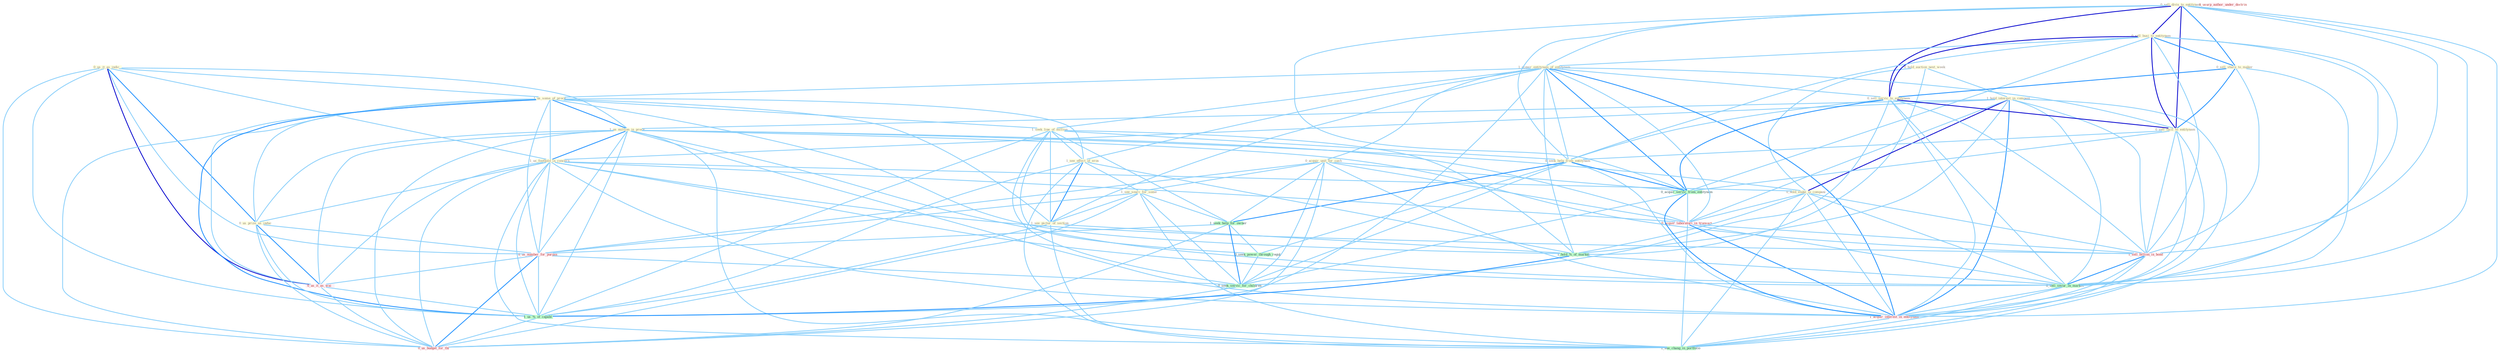 Graph G{ 
    node
    [shape=polygon,style=filled,width=.5,height=.06,color="#BDFCC9",fixedsize=true,fontsize=4,
    fontcolor="#2f4f4f"];
    {node
    [color="#ffffe0", fontcolor="#8b7d6b"] "0_hold_auction_next_week " "0_sell_divis_to_entitynam " "1_hold_interest_in_compani " "0_sell_busi_to_entitynam " "1_acquir_entitynam_of_entitynam " "0_sell_share_to_maker " "0_us_it_as_indic " "0_sell_servic_to_entitynam " "1_us_some_of_proce " "1_us_million_in_proce " "1_us_foothold_in_concern " "0_acquir_unit_for_cash " "0_sell_facil_to_entitynam " "1_seek_line_of_million " "0_seek_help_from_entitynam " "1_see_effect_of_eros " "1_see_sourc_for_some " "0_us_prize_as_induc " "1_see_pictur_of_section " "0_hold_stake_in_compani "}
{node [color="#fff0f5", fontcolor="#b22222"] "0_us_number_for_purpos " "0_acquir_laboratori_in_transact " "1_sell_billion_in_bond " "0_us_it_as_wai " "1_usurp_author_under_doctrin " "1_acquir_interest_in_entitynam " "0_us_budget_for_thi "}
edge [color="#B0E2FF"];

	"0_hold_auction_next_week " -- "1_hold_interest_in_compani " [w="1", color="#87cefa" ];
	"0_hold_auction_next_week " -- "0_hold_stake_in_compani " [w="1", color="#87cefa" ];
	"0_hold_auction_next_week " -- "1_hold_%_of_market " [w="1", color="#87cefa" ];
	"0_sell_divis_to_entitynam " -- "0_sell_busi_to_entitynam " [w="3", color="#0000cd" , len=0.6];
	"0_sell_divis_to_entitynam " -- "1_acquir_entitynam_of_entitynam " [w="1", color="#87cefa" ];
	"0_sell_divis_to_entitynam " -- "0_sell_share_to_maker " [w="2", color="#1e90ff" , len=0.8];
	"0_sell_divis_to_entitynam " -- "0_sell_servic_to_entitynam " [w="3", color="#0000cd" , len=0.6];
	"0_sell_divis_to_entitynam " -- "0_sell_facil_to_entitynam " [w="3", color="#0000cd" , len=0.6];
	"0_sell_divis_to_entitynam " -- "0_seek_help_from_entitynam " [w="1", color="#87cefa" ];
	"0_sell_divis_to_entitynam " -- "0_acquir_servic_from_entitynam " [w="1", color="#87cefa" ];
	"0_sell_divis_to_entitynam " -- "1_sell_billion_in_bond " [w="1", color="#87cefa" ];
	"0_sell_divis_to_entitynam " -- "0_sell_secur_in_market " [w="1", color="#87cefa" ];
	"0_sell_divis_to_entitynam " -- "1_acquir_interest_in_entitynam " [w="1", color="#87cefa" ];
	"1_hold_interest_in_compani " -- "1_us_million_in_proce " [w="1", color="#87cefa" ];
	"1_hold_interest_in_compani " -- "1_us_foothold_in_concern " [w="1", color="#87cefa" ];
	"1_hold_interest_in_compani " -- "0_hold_stake_in_compani " [w="3", color="#0000cd" , len=0.6];
	"1_hold_interest_in_compani " -- "1_hold_%_of_market " [w="1", color="#87cefa" ];
	"1_hold_interest_in_compani " -- "0_acquir_laboratori_in_transact " [w="1", color="#87cefa" ];
	"1_hold_interest_in_compani " -- "1_sell_billion_in_bond " [w="1", color="#87cefa" ];
	"1_hold_interest_in_compani " -- "0_sell_secur_in_market " [w="1", color="#87cefa" ];
	"1_hold_interest_in_compani " -- "1_acquir_interest_in_entitynam " [w="2", color="#1e90ff" , len=0.8];
	"1_hold_interest_in_compani " -- "1_see_chang_in_portfolio " [w="1", color="#87cefa" ];
	"0_sell_busi_to_entitynam " -- "1_acquir_entitynam_of_entitynam " [w="1", color="#87cefa" ];
	"0_sell_busi_to_entitynam " -- "0_sell_share_to_maker " [w="2", color="#1e90ff" , len=0.8];
	"0_sell_busi_to_entitynam " -- "0_sell_servic_to_entitynam " [w="3", color="#0000cd" , len=0.6];
	"0_sell_busi_to_entitynam " -- "0_sell_facil_to_entitynam " [w="3", color="#0000cd" , len=0.6];
	"0_sell_busi_to_entitynam " -- "0_seek_help_from_entitynam " [w="1", color="#87cefa" ];
	"0_sell_busi_to_entitynam " -- "0_acquir_servic_from_entitynam " [w="1", color="#87cefa" ];
	"0_sell_busi_to_entitynam " -- "1_sell_billion_in_bond " [w="1", color="#87cefa" ];
	"0_sell_busi_to_entitynam " -- "0_sell_secur_in_market " [w="1", color="#87cefa" ];
	"0_sell_busi_to_entitynam " -- "1_acquir_interest_in_entitynam " [w="1", color="#87cefa" ];
	"1_acquir_entitynam_of_entitynam " -- "0_sell_servic_to_entitynam " [w="1", color="#87cefa" ];
	"1_acquir_entitynam_of_entitynam " -- "1_us_some_of_proce " [w="1", color="#87cefa" ];
	"1_acquir_entitynam_of_entitynam " -- "0_acquir_unit_for_cash " [w="1", color="#87cefa" ];
	"1_acquir_entitynam_of_entitynam " -- "0_sell_facil_to_entitynam " [w="1", color="#87cefa" ];
	"1_acquir_entitynam_of_entitynam " -- "1_seek_line_of_million " [w="1", color="#87cefa" ];
	"1_acquir_entitynam_of_entitynam " -- "0_seek_help_from_entitynam " [w="1", color="#87cefa" ];
	"1_acquir_entitynam_of_entitynam " -- "1_see_effect_of_eros " [w="1", color="#87cefa" ];
	"1_acquir_entitynam_of_entitynam " -- "1_see_pictur_of_section " [w="1", color="#87cefa" ];
	"1_acquir_entitynam_of_entitynam " -- "0_acquir_servic_from_entitynam " [w="2", color="#1e90ff" , len=0.8];
	"1_acquir_entitynam_of_entitynam " -- "1_hold_%_of_market " [w="1", color="#87cefa" ];
	"1_acquir_entitynam_of_entitynam " -- "0_acquir_laboratori_in_transact " [w="1", color="#87cefa" ];
	"1_acquir_entitynam_of_entitynam " -- "1_us_%_of_capabl " [w="1", color="#87cefa" ];
	"1_acquir_entitynam_of_entitynam " -- "1_acquir_interest_in_entitynam " [w="2", color="#1e90ff" , len=0.8];
	"0_sell_share_to_maker " -- "0_sell_servic_to_entitynam " [w="2", color="#1e90ff" , len=0.8];
	"0_sell_share_to_maker " -- "0_sell_facil_to_entitynam " [w="2", color="#1e90ff" , len=0.8];
	"0_sell_share_to_maker " -- "1_sell_billion_in_bond " [w="1", color="#87cefa" ];
	"0_sell_share_to_maker " -- "0_sell_secur_in_market " [w="1", color="#87cefa" ];
	"0_us_it_as_indic " -- "1_us_some_of_proce " [w="1", color="#87cefa" ];
	"0_us_it_as_indic " -- "1_us_million_in_proce " [w="1", color="#87cefa" ];
	"0_us_it_as_indic " -- "1_us_foothold_in_concern " [w="1", color="#87cefa" ];
	"0_us_it_as_indic " -- "0_us_prize_as_induc " [w="2", color="#1e90ff" , len=0.8];
	"0_us_it_as_indic " -- "0_us_number_for_purpos " [w="1", color="#87cefa" ];
	"0_us_it_as_indic " -- "0_us_it_as_wai " [w="3", color="#0000cd" , len=0.6];
	"0_us_it_as_indic " -- "1_us_%_of_capabl " [w="1", color="#87cefa" ];
	"0_us_it_as_indic " -- "0_us_budget_for_thi " [w="1", color="#87cefa" ];
	"0_sell_servic_to_entitynam " -- "0_sell_facil_to_entitynam " [w="3", color="#0000cd" , len=0.6];
	"0_sell_servic_to_entitynam " -- "0_seek_help_from_entitynam " [w="1", color="#87cefa" ];
	"0_sell_servic_to_entitynam " -- "0_acquir_servic_from_entitynam " [w="2", color="#1e90ff" , len=0.8];
	"0_sell_servic_to_entitynam " -- "1_sell_billion_in_bond " [w="1", color="#87cefa" ];
	"0_sell_servic_to_entitynam " -- "0_sell_secur_in_market " [w="1", color="#87cefa" ];
	"0_sell_servic_to_entitynam " -- "1_acquir_interest_in_entitynam " [w="1", color="#87cefa" ];
	"0_sell_servic_to_entitynam " -- "0_seek_servic_for_children " [w="1", color="#87cefa" ];
	"1_us_some_of_proce " -- "1_us_million_in_proce " [w="2", color="#1e90ff" , len=0.8];
	"1_us_some_of_proce " -- "1_us_foothold_in_concern " [w="1", color="#87cefa" ];
	"1_us_some_of_proce " -- "1_seek_line_of_million " [w="1", color="#87cefa" ];
	"1_us_some_of_proce " -- "1_see_effect_of_eros " [w="1", color="#87cefa" ];
	"1_us_some_of_proce " -- "0_us_prize_as_induc " [w="1", color="#87cefa" ];
	"1_us_some_of_proce " -- "1_see_pictur_of_section " [w="1", color="#87cefa" ];
	"1_us_some_of_proce " -- "1_hold_%_of_market " [w="1", color="#87cefa" ];
	"1_us_some_of_proce " -- "0_us_number_for_purpos " [w="1", color="#87cefa" ];
	"1_us_some_of_proce " -- "0_us_it_as_wai " [w="1", color="#87cefa" ];
	"1_us_some_of_proce " -- "1_us_%_of_capabl " [w="2", color="#1e90ff" , len=0.8];
	"1_us_some_of_proce " -- "0_us_budget_for_thi " [w="1", color="#87cefa" ];
	"1_us_million_in_proce " -- "1_us_foothold_in_concern " [w="2", color="#1e90ff" , len=0.8];
	"1_us_million_in_proce " -- "0_us_prize_as_induc " [w="1", color="#87cefa" ];
	"1_us_million_in_proce " -- "0_hold_stake_in_compani " [w="1", color="#87cefa" ];
	"1_us_million_in_proce " -- "0_us_number_for_purpos " [w="1", color="#87cefa" ];
	"1_us_million_in_proce " -- "0_acquir_laboratori_in_transact " [w="1", color="#87cefa" ];
	"1_us_million_in_proce " -- "1_sell_billion_in_bond " [w="1", color="#87cefa" ];
	"1_us_million_in_proce " -- "0_us_it_as_wai " [w="1", color="#87cefa" ];
	"1_us_million_in_proce " -- "1_us_%_of_capabl " [w="1", color="#87cefa" ];
	"1_us_million_in_proce " -- "0_sell_secur_in_market " [w="1", color="#87cefa" ];
	"1_us_million_in_proce " -- "1_acquir_interest_in_entitynam " [w="1", color="#87cefa" ];
	"1_us_million_in_proce " -- "1_see_chang_in_portfolio " [w="1", color="#87cefa" ];
	"1_us_million_in_proce " -- "0_us_budget_for_thi " [w="1", color="#87cefa" ];
	"1_us_foothold_in_concern " -- "0_us_prize_as_induc " [w="1", color="#87cefa" ];
	"1_us_foothold_in_concern " -- "0_hold_stake_in_compani " [w="1", color="#87cefa" ];
	"1_us_foothold_in_concern " -- "0_us_number_for_purpos " [w="1", color="#87cefa" ];
	"1_us_foothold_in_concern " -- "0_acquir_laboratori_in_transact " [w="1", color="#87cefa" ];
	"1_us_foothold_in_concern " -- "1_sell_billion_in_bond " [w="1", color="#87cefa" ];
	"1_us_foothold_in_concern " -- "0_us_it_as_wai " [w="1", color="#87cefa" ];
	"1_us_foothold_in_concern " -- "1_us_%_of_capabl " [w="1", color="#87cefa" ];
	"1_us_foothold_in_concern " -- "0_sell_secur_in_market " [w="1", color="#87cefa" ];
	"1_us_foothold_in_concern " -- "1_acquir_interest_in_entitynam " [w="1", color="#87cefa" ];
	"1_us_foothold_in_concern " -- "1_see_chang_in_portfolio " [w="1", color="#87cefa" ];
	"1_us_foothold_in_concern " -- "0_us_budget_for_thi " [w="1", color="#87cefa" ];
	"0_acquir_unit_for_cash " -- "1_see_sourc_for_some " [w="1", color="#87cefa" ];
	"0_acquir_unit_for_cash " -- "1_seek_help_for_owner " [w="1", color="#87cefa" ];
	"0_acquir_unit_for_cash " -- "0_acquir_servic_from_entitynam " [w="1", color="#87cefa" ];
	"0_acquir_unit_for_cash " -- "0_us_number_for_purpos " [w="1", color="#87cefa" ];
	"0_acquir_unit_for_cash " -- "0_acquir_laboratori_in_transact " [w="1", color="#87cefa" ];
	"0_acquir_unit_for_cash " -- "1_acquir_interest_in_entitynam " [w="1", color="#87cefa" ];
	"0_acquir_unit_for_cash " -- "0_seek_servic_for_children " [w="1", color="#87cefa" ];
	"0_acquir_unit_for_cash " -- "0_us_budget_for_thi " [w="1", color="#87cefa" ];
	"0_sell_facil_to_entitynam " -- "0_seek_help_from_entitynam " [w="1", color="#87cefa" ];
	"0_sell_facil_to_entitynam " -- "0_acquir_servic_from_entitynam " [w="1", color="#87cefa" ];
	"0_sell_facil_to_entitynam " -- "1_sell_billion_in_bond " [w="1", color="#87cefa" ];
	"0_sell_facil_to_entitynam " -- "0_sell_secur_in_market " [w="1", color="#87cefa" ];
	"0_sell_facil_to_entitynam " -- "1_acquir_interest_in_entitynam " [w="1", color="#87cefa" ];
	"1_seek_line_of_million " -- "0_seek_help_from_entitynam " [w="1", color="#87cefa" ];
	"1_seek_line_of_million " -- "1_see_effect_of_eros " [w="1", color="#87cefa" ];
	"1_seek_line_of_million " -- "1_see_pictur_of_section " [w="1", color="#87cefa" ];
	"1_seek_line_of_million " -- "1_seek_help_for_owner " [w="1", color="#87cefa" ];
	"1_seek_line_of_million " -- "1_hold_%_of_market " [w="1", color="#87cefa" ];
	"1_seek_line_of_million " -- "0_seek_power_through_regul " [w="1", color="#87cefa" ];
	"1_seek_line_of_million " -- "1_us_%_of_capabl " [w="1", color="#87cefa" ];
	"1_seek_line_of_million " -- "0_seek_servic_for_children " [w="1", color="#87cefa" ];
	"0_seek_help_from_entitynam " -- "1_seek_help_for_owner " [w="2", color="#1e90ff" , len=0.8];
	"0_seek_help_from_entitynam " -- "0_acquir_servic_from_entitynam " [w="2", color="#1e90ff" , len=0.8];
	"0_seek_help_from_entitynam " -- "0_seek_power_through_regul " [w="1", color="#87cefa" ];
	"0_seek_help_from_entitynam " -- "1_acquir_interest_in_entitynam " [w="1", color="#87cefa" ];
	"0_seek_help_from_entitynam " -- "0_seek_servic_for_children " [w="1", color="#87cefa" ];
	"1_see_effect_of_eros " -- "1_see_sourc_for_some " [w="1", color="#87cefa" ];
	"1_see_effect_of_eros " -- "1_see_pictur_of_section " [w="2", color="#1e90ff" , len=0.8];
	"1_see_effect_of_eros " -- "1_hold_%_of_market " [w="1", color="#87cefa" ];
	"1_see_effect_of_eros " -- "1_us_%_of_capabl " [w="1", color="#87cefa" ];
	"1_see_effect_of_eros " -- "1_see_chang_in_portfolio " [w="1", color="#87cefa" ];
	"1_see_sourc_for_some " -- "1_see_pictur_of_section " [w="1", color="#87cefa" ];
	"1_see_sourc_for_some " -- "1_seek_help_for_owner " [w="1", color="#87cefa" ];
	"1_see_sourc_for_some " -- "0_us_number_for_purpos " [w="1", color="#87cefa" ];
	"1_see_sourc_for_some " -- "0_seek_servic_for_children " [w="1", color="#87cefa" ];
	"1_see_sourc_for_some " -- "1_see_chang_in_portfolio " [w="1", color="#87cefa" ];
	"1_see_sourc_for_some " -- "0_us_budget_for_thi " [w="1", color="#87cefa" ];
	"0_us_prize_as_induc " -- "0_us_number_for_purpos " [w="1", color="#87cefa" ];
	"0_us_prize_as_induc " -- "0_us_it_as_wai " [w="2", color="#1e90ff" , len=0.8];
	"0_us_prize_as_induc " -- "1_us_%_of_capabl " [w="1", color="#87cefa" ];
	"0_us_prize_as_induc " -- "0_us_budget_for_thi " [w="1", color="#87cefa" ];
	"1_see_pictur_of_section " -- "1_hold_%_of_market " [w="1", color="#87cefa" ];
	"1_see_pictur_of_section " -- "1_us_%_of_capabl " [w="1", color="#87cefa" ];
	"1_see_pictur_of_section " -- "1_see_chang_in_portfolio " [w="1", color="#87cefa" ];
	"0_hold_stake_in_compani " -- "1_hold_%_of_market " [w="1", color="#87cefa" ];
	"0_hold_stake_in_compani " -- "0_acquir_laboratori_in_transact " [w="1", color="#87cefa" ];
	"0_hold_stake_in_compani " -- "1_sell_billion_in_bond " [w="1", color="#87cefa" ];
	"0_hold_stake_in_compani " -- "0_sell_secur_in_market " [w="1", color="#87cefa" ];
	"0_hold_stake_in_compani " -- "1_acquir_interest_in_entitynam " [w="1", color="#87cefa" ];
	"0_hold_stake_in_compani " -- "1_see_chang_in_portfolio " [w="1", color="#87cefa" ];
	"1_seek_help_for_owner " -- "0_seek_power_through_regul " [w="1", color="#87cefa" ];
	"1_seek_help_for_owner " -- "0_us_number_for_purpos " [w="1", color="#87cefa" ];
	"1_seek_help_for_owner " -- "0_seek_servic_for_children " [w="2", color="#1e90ff" , len=0.8];
	"1_seek_help_for_owner " -- "0_us_budget_for_thi " [w="1", color="#87cefa" ];
	"0_acquir_servic_from_entitynam " -- "0_acquir_laboratori_in_transact " [w="1", color="#87cefa" ];
	"0_acquir_servic_from_entitynam " -- "1_acquir_interest_in_entitynam " [w="2", color="#1e90ff" , len=0.8];
	"0_acquir_servic_from_entitynam " -- "0_seek_servic_for_children " [w="1", color="#87cefa" ];
	"1_hold_%_of_market " -- "1_us_%_of_capabl " [w="2", color="#1e90ff" , len=0.8];
	"1_hold_%_of_market " -- "0_sell_secur_in_market " [w="1", color="#87cefa" ];
	"0_seek_power_through_regul " -- "0_seek_servic_for_children " [w="1", color="#87cefa" ];
	"0_us_number_for_purpos " -- "0_us_it_as_wai " [w="1", color="#87cefa" ];
	"0_us_number_for_purpos " -- "1_us_%_of_capabl " [w="1", color="#87cefa" ];
	"0_us_number_for_purpos " -- "0_seek_servic_for_children " [w="1", color="#87cefa" ];
	"0_us_number_for_purpos " -- "0_us_budget_for_thi " [w="2", color="#1e90ff" , len=0.8];
	"0_acquir_laboratori_in_transact " -- "1_sell_billion_in_bond " [w="1", color="#87cefa" ];
	"0_acquir_laboratori_in_transact " -- "0_sell_secur_in_market " [w="1", color="#87cefa" ];
	"0_acquir_laboratori_in_transact " -- "1_acquir_interest_in_entitynam " [w="2", color="#1e90ff" , len=0.8];
	"0_acquir_laboratori_in_transact " -- "1_see_chang_in_portfolio " [w="1", color="#87cefa" ];
	"1_sell_billion_in_bond " -- "0_sell_secur_in_market " [w="2", color="#1e90ff" , len=0.8];
	"1_sell_billion_in_bond " -- "1_acquir_interest_in_entitynam " [w="1", color="#87cefa" ];
	"1_sell_billion_in_bond " -- "1_see_chang_in_portfolio " [w="1", color="#87cefa" ];
	"0_us_it_as_wai " -- "1_us_%_of_capabl " [w="1", color="#87cefa" ];
	"0_us_it_as_wai " -- "0_us_budget_for_thi " [w="1", color="#87cefa" ];
	"1_us_%_of_capabl " -- "0_us_budget_for_thi " [w="1", color="#87cefa" ];
	"0_sell_secur_in_market " -- "1_acquir_interest_in_entitynam " [w="1", color="#87cefa" ];
	"0_sell_secur_in_market " -- "1_see_chang_in_portfolio " [w="1", color="#87cefa" ];
	"1_acquir_interest_in_entitynam " -- "1_see_chang_in_portfolio " [w="1", color="#87cefa" ];
	"0_seek_servic_for_children " -- "0_us_budget_for_thi " [w="1", color="#87cefa" ];
}